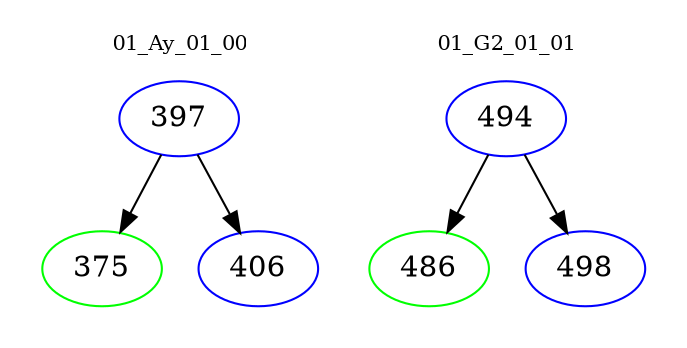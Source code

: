 digraph{
subgraph cluster_0 {
color = white
label = "01_Ay_01_00";
fontsize=10;
T0_397 [label="397", color="blue"]
T0_397 -> T0_375 [color="black"]
T0_375 [label="375", color="green"]
T0_397 -> T0_406 [color="black"]
T0_406 [label="406", color="blue"]
}
subgraph cluster_1 {
color = white
label = "01_G2_01_01";
fontsize=10;
T1_494 [label="494", color="blue"]
T1_494 -> T1_486 [color="black"]
T1_486 [label="486", color="green"]
T1_494 -> T1_498 [color="black"]
T1_498 [label="498", color="blue"]
}
}
